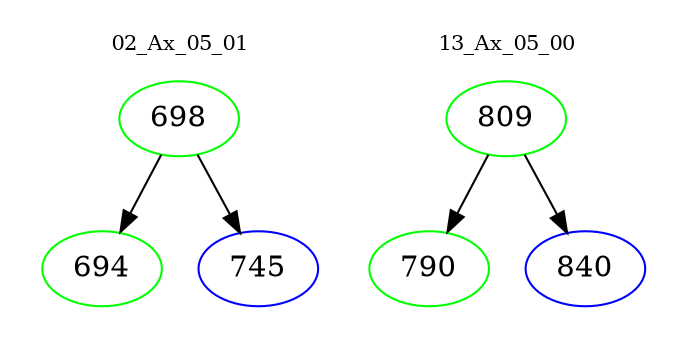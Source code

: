 digraph{
subgraph cluster_0 {
color = white
label = "02_Ax_05_01";
fontsize=10;
T0_698 [label="698", color="green"]
T0_698 -> T0_694 [color="black"]
T0_694 [label="694", color="green"]
T0_698 -> T0_745 [color="black"]
T0_745 [label="745", color="blue"]
}
subgraph cluster_1 {
color = white
label = "13_Ax_05_00";
fontsize=10;
T1_809 [label="809", color="green"]
T1_809 -> T1_790 [color="black"]
T1_790 [label="790", color="green"]
T1_809 -> T1_840 [color="black"]
T1_840 [label="840", color="blue"]
}
}
